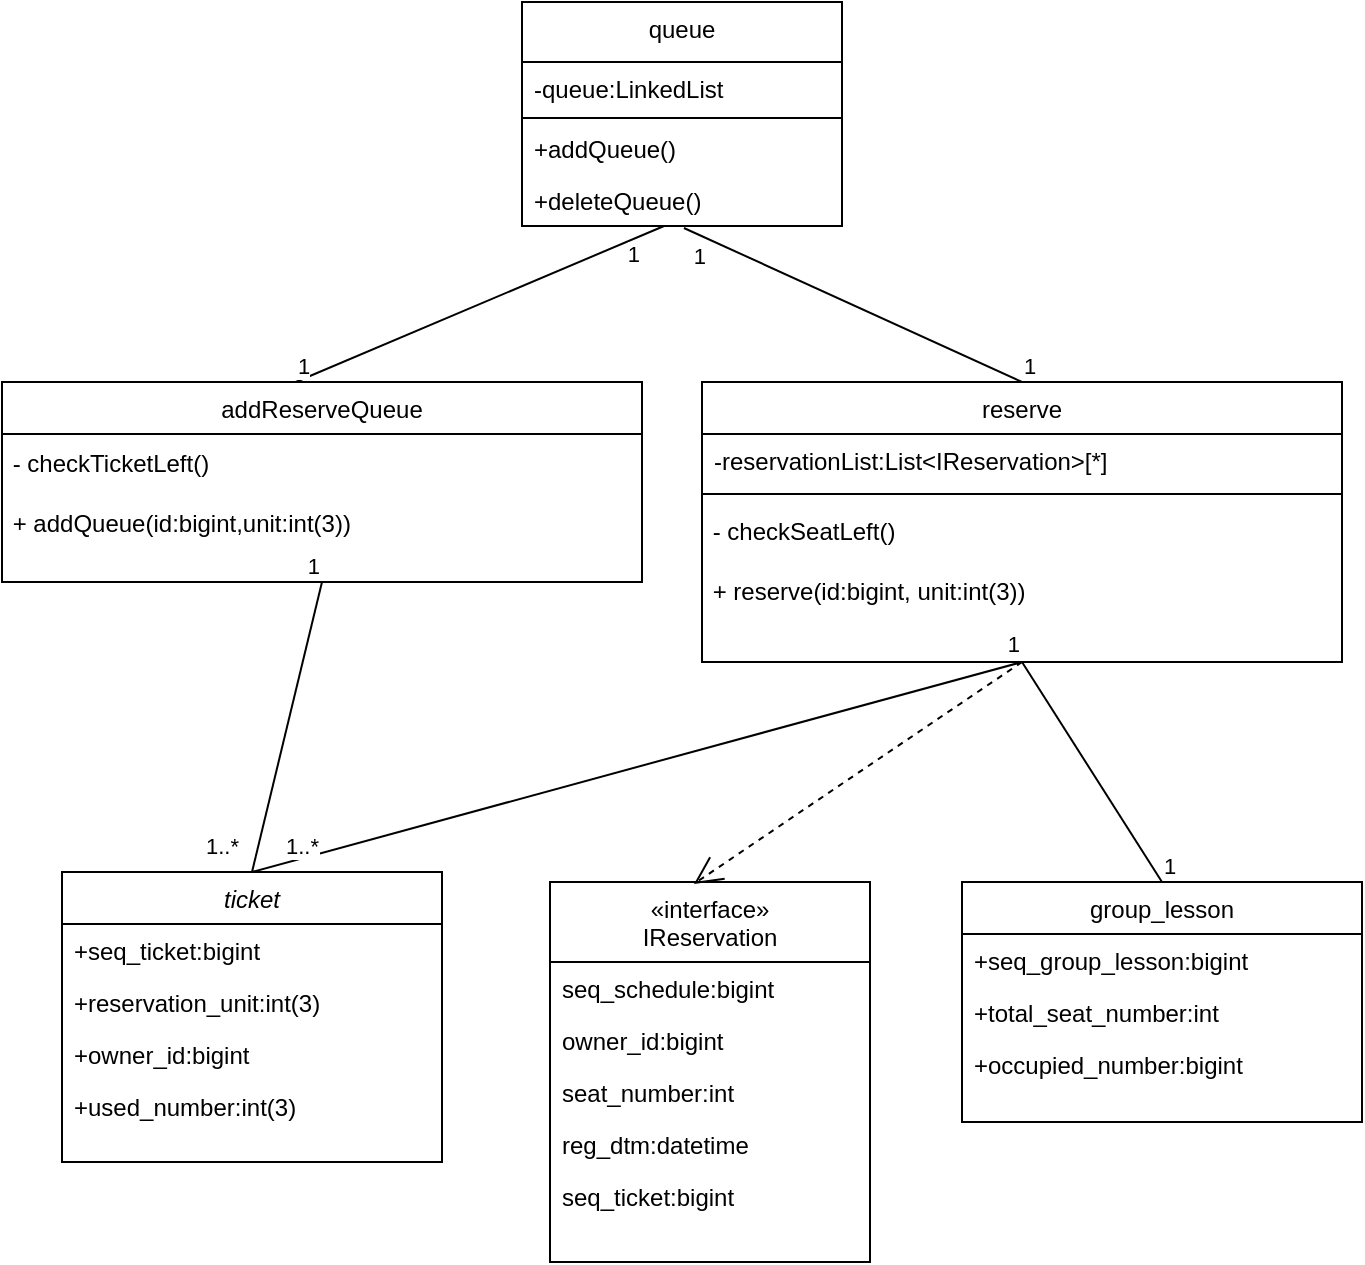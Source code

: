 <mxfile version="22.1.12" type="github">
  <diagram id="C5RBs43oDa-KdzZeNtuy" name="Page-1">
    <mxGraphModel dx="1434" dy="738" grid="1" gridSize="10" guides="1" tooltips="1" connect="1" arrows="1" fold="1" page="1" pageScale="1" pageWidth="827" pageHeight="1169" math="0" shadow="0">
      <root>
        <mxCell id="WIyWlLk6GJQsqaUBKTNV-0" />
        <mxCell id="WIyWlLk6GJQsqaUBKTNV-1" parent="WIyWlLk6GJQsqaUBKTNV-0" />
        <mxCell id="zkfFHV4jXpPFQw0GAbJ--0" value="ticket" style="swimlane;fontStyle=2;align=center;verticalAlign=top;childLayout=stackLayout;horizontal=1;startSize=26;horizontalStack=0;resizeParent=1;resizeLast=0;collapsible=1;marginBottom=0;rounded=0;shadow=0;strokeWidth=1;" parent="WIyWlLk6GJQsqaUBKTNV-1" vertex="1">
          <mxGeometry x="90" y="495" width="190" height="145" as="geometry">
            <mxRectangle x="230" y="140" width="160" height="26" as="alternateBounds" />
          </mxGeometry>
        </mxCell>
        <mxCell id="zkfFHV4jXpPFQw0GAbJ--1" value="+seq_ticket:bigint" style="text;align=left;verticalAlign=top;spacingLeft=4;spacingRight=4;overflow=hidden;rotatable=0;points=[[0,0.5],[1,0.5]];portConstraint=eastwest;" parent="zkfFHV4jXpPFQw0GAbJ--0" vertex="1">
          <mxGeometry y="26" width="190" height="26" as="geometry" />
        </mxCell>
        <mxCell id="zkfFHV4jXpPFQw0GAbJ--2" value="+reservation_unit:int(3)" style="text;align=left;verticalAlign=top;spacingLeft=4;spacingRight=4;overflow=hidden;rotatable=0;points=[[0,0.5],[1,0.5]];portConstraint=eastwest;rounded=0;shadow=0;html=0;" parent="zkfFHV4jXpPFQw0GAbJ--0" vertex="1">
          <mxGeometry y="52" width="190" height="26" as="geometry" />
        </mxCell>
        <mxCell id="zkfFHV4jXpPFQw0GAbJ--3" value="+owner_id:bigint" style="text;align=left;verticalAlign=top;spacingLeft=4;spacingRight=4;overflow=hidden;rotatable=0;points=[[0,0.5],[1,0.5]];portConstraint=eastwest;rounded=0;shadow=0;html=0;" parent="zkfFHV4jXpPFQw0GAbJ--0" vertex="1">
          <mxGeometry y="78" width="190" height="26" as="geometry" />
        </mxCell>
        <mxCell id="35xOS--_hoNMjQj_-Mev-0" value="+used_number:int(3)" style="text;align=left;verticalAlign=top;spacingLeft=4;spacingRight=4;overflow=hidden;rotatable=0;points=[[0,0.5],[1,0.5]];portConstraint=eastwest;rounded=0;shadow=0;html=0;" parent="zkfFHV4jXpPFQw0GAbJ--0" vertex="1">
          <mxGeometry y="104" width="190" height="26" as="geometry" />
        </mxCell>
        <mxCell id="zkfFHV4jXpPFQw0GAbJ--6" value="«interface»&#xa;IReservation" style="swimlane;fontStyle=0;align=center;verticalAlign=top;childLayout=stackLayout;horizontal=1;startSize=40;horizontalStack=0;resizeParent=1;resizeLast=0;collapsible=1;marginBottom=0;rounded=0;shadow=0;strokeWidth=1;" parent="WIyWlLk6GJQsqaUBKTNV-1" vertex="1">
          <mxGeometry x="334" y="500" width="160" height="190" as="geometry">
            <mxRectangle x="130" y="380" width="160" height="26" as="alternateBounds" />
          </mxGeometry>
        </mxCell>
        <mxCell id="zkfFHV4jXpPFQw0GAbJ--7" value="seq_schedule:bigint" style="text;align=left;verticalAlign=top;spacingLeft=4;spacingRight=4;overflow=hidden;rotatable=0;points=[[0,0.5],[1,0.5]];portConstraint=eastwest;" parent="zkfFHV4jXpPFQw0GAbJ--6" vertex="1">
          <mxGeometry y="40" width="160" height="26" as="geometry" />
        </mxCell>
        <mxCell id="zkfFHV4jXpPFQw0GAbJ--8" value="owner_id:bigint" style="text;align=left;verticalAlign=top;spacingLeft=4;spacingRight=4;overflow=hidden;rotatable=0;points=[[0,0.5],[1,0.5]];portConstraint=eastwest;rounded=0;shadow=0;html=0;" parent="zkfFHV4jXpPFQw0GAbJ--6" vertex="1">
          <mxGeometry y="66" width="160" height="26" as="geometry" />
        </mxCell>
        <mxCell id="zkfFHV4jXpPFQw0GAbJ--10" value="seat_number:int" style="text;align=left;verticalAlign=top;spacingLeft=4;spacingRight=4;overflow=hidden;rotatable=0;points=[[0,0.5],[1,0.5]];portConstraint=eastwest;fontStyle=0" parent="zkfFHV4jXpPFQw0GAbJ--6" vertex="1">
          <mxGeometry y="92" width="160" height="26" as="geometry" />
        </mxCell>
        <mxCell id="zkfFHV4jXpPFQw0GAbJ--11" value="reg_dtm:datetime" style="text;align=left;verticalAlign=top;spacingLeft=4;spacingRight=4;overflow=hidden;rotatable=0;points=[[0,0.5],[1,0.5]];portConstraint=eastwest;" parent="zkfFHV4jXpPFQw0GAbJ--6" vertex="1">
          <mxGeometry y="118" width="160" height="26" as="geometry" />
        </mxCell>
        <mxCell id="35xOS--_hoNMjQj_-Mev-1" value="seq_ticket:bigint" style="text;align=left;verticalAlign=top;spacingLeft=4;spacingRight=4;overflow=hidden;rotatable=0;points=[[0,0.5],[1,0.5]];portConstraint=eastwest;" parent="zkfFHV4jXpPFQw0GAbJ--6" vertex="1">
          <mxGeometry y="144" width="160" height="26" as="geometry" />
        </mxCell>
        <mxCell id="zkfFHV4jXpPFQw0GAbJ--17" value="group_lesson" style="swimlane;fontStyle=0;align=center;verticalAlign=top;childLayout=stackLayout;horizontal=1;startSize=26;horizontalStack=0;resizeParent=1;resizeLast=0;collapsible=1;marginBottom=0;rounded=0;shadow=0;strokeWidth=1;" parent="WIyWlLk6GJQsqaUBKTNV-1" vertex="1">
          <mxGeometry x="540" y="500" width="200" height="120" as="geometry">
            <mxRectangle x="550" y="140" width="160" height="26" as="alternateBounds" />
          </mxGeometry>
        </mxCell>
        <mxCell id="zkfFHV4jXpPFQw0GAbJ--18" value="+seq_group_lesson:bigint" style="text;align=left;verticalAlign=top;spacingLeft=4;spacingRight=4;overflow=hidden;rotatable=0;points=[[0,0.5],[1,0.5]];portConstraint=eastwest;" parent="zkfFHV4jXpPFQw0GAbJ--17" vertex="1">
          <mxGeometry y="26" width="200" height="26" as="geometry" />
        </mxCell>
        <mxCell id="zkfFHV4jXpPFQw0GAbJ--19" value="+total_seat_number:int&#xa;" style="text;align=left;verticalAlign=top;spacingLeft=4;spacingRight=4;overflow=hidden;rotatable=0;points=[[0,0.5],[1,0.5]];portConstraint=eastwest;rounded=0;shadow=0;html=0;" parent="zkfFHV4jXpPFQw0GAbJ--17" vertex="1">
          <mxGeometry y="52" width="200" height="26" as="geometry" />
        </mxCell>
        <mxCell id="zkfFHV4jXpPFQw0GAbJ--20" value="+occupied_number:bigint" style="text;align=left;verticalAlign=top;spacingLeft=4;spacingRight=4;overflow=hidden;rotatable=0;points=[[0,0.5],[1,0.5]];portConstraint=eastwest;rounded=0;shadow=0;html=0;" parent="zkfFHV4jXpPFQw0GAbJ--17" vertex="1">
          <mxGeometry y="78" width="200" height="26" as="geometry" />
        </mxCell>
        <mxCell id="g9q7a9_z6MZ2Fv67aviW-6" value="reserve" style="swimlane;fontStyle=0;align=center;verticalAlign=top;childLayout=stackLayout;horizontal=1;startSize=26;horizontalStack=0;resizeParent=1;resizeLast=0;collapsible=1;marginBottom=0;rounded=0;shadow=0;strokeWidth=1;" parent="WIyWlLk6GJQsqaUBKTNV-1" vertex="1">
          <mxGeometry x="410" y="250" width="320" height="140" as="geometry">
            <mxRectangle x="550" y="140" width="160" height="26" as="alternateBounds" />
          </mxGeometry>
        </mxCell>
        <mxCell id="g9q7a9_z6MZ2Fv67aviW-7" value="-reservationList:List&lt;IReservation&gt;[*]" style="text;align=left;verticalAlign=top;spacingLeft=4;spacingRight=4;overflow=hidden;rotatable=0;points=[[0,0.5],[1,0.5]];portConstraint=eastwest;" parent="g9q7a9_z6MZ2Fv67aviW-6" vertex="1">
          <mxGeometry y="26" width="320" height="26" as="geometry" />
        </mxCell>
        <mxCell id="g9q7a9_z6MZ2Fv67aviW-10" value="" style="line;strokeWidth=1;fillColor=none;align=left;verticalAlign=middle;spacingTop=-1;spacingLeft=3;spacingRight=3;rotatable=0;labelPosition=right;points=[];portConstraint=eastwest;strokeColor=inherit;" parent="g9q7a9_z6MZ2Fv67aviW-6" vertex="1">
          <mxGeometry y="52" width="320" height="8" as="geometry" />
        </mxCell>
        <mxCell id="CsE0B8YSOTu6JysAqIPm-11" value="&amp;nbsp;- checkSeatLeft()" style="text;html=1;align=left;verticalAlign=middle;resizable=0;points=[];autosize=1;strokeColor=none;fillColor=none;" vertex="1" parent="g9q7a9_z6MZ2Fv67aviW-6">
          <mxGeometry y="60" width="320" height="30" as="geometry" />
        </mxCell>
        <mxCell id="g9q7a9_z6MZ2Fv67aviW-11" value="&amp;nbsp;+ reserve(id:bigint, unit:int(3))" style="text;html=1;align=left;verticalAlign=middle;resizable=0;points=[];autosize=1;strokeColor=none;fillColor=none;" parent="g9q7a9_z6MZ2Fv67aviW-6" vertex="1">
          <mxGeometry y="90" width="320" height="30" as="geometry" />
        </mxCell>
        <mxCell id="g9q7a9_z6MZ2Fv67aviW-18" value="" style="endArrow=none;html=1;rounded=0;entryX=0.5;entryY=1;entryDx=0;entryDy=0;exitX=0.5;exitY=0;exitDx=0;exitDy=0;" parent="WIyWlLk6GJQsqaUBKTNV-1" target="g9q7a9_z6MZ2Fv67aviW-6" edge="1" source="zkfFHV4jXpPFQw0GAbJ--0">
          <mxGeometry relative="1" as="geometry">
            <mxPoint x="210" y="320" as="sourcePoint" />
            <mxPoint x="410" y="460" as="targetPoint" />
          </mxGeometry>
        </mxCell>
        <mxCell id="g9q7a9_z6MZ2Fv67aviW-19" value="1..*" style="edgeLabel;resizable=0;html=1;align=left;verticalAlign=bottom;" parent="g9q7a9_z6MZ2Fv67aviW-18" connectable="0" vertex="1">
          <mxGeometry x="-1" relative="1" as="geometry">
            <mxPoint x="15" y="-5" as="offset" />
          </mxGeometry>
        </mxCell>
        <mxCell id="g9q7a9_z6MZ2Fv67aviW-20" value="1" style="edgeLabel;resizable=0;html=1;align=right;verticalAlign=bottom;" parent="g9q7a9_z6MZ2Fv67aviW-18" connectable="0" vertex="1">
          <mxGeometry x="1" relative="1" as="geometry" />
        </mxCell>
        <mxCell id="g9q7a9_z6MZ2Fv67aviW-22" value="" style="endArrow=none;html=1;rounded=0;exitX=0.5;exitY=0;exitDx=0;exitDy=0;entryX=0.5;entryY=1;entryDx=0;entryDy=0;" parent="WIyWlLk6GJQsqaUBKTNV-1" source="zkfFHV4jXpPFQw0GAbJ--17" target="g9q7a9_z6MZ2Fv67aviW-6" edge="1">
          <mxGeometry relative="1" as="geometry">
            <mxPoint x="220" y="330" as="sourcePoint" />
            <mxPoint x="420" y="470" as="targetPoint" />
          </mxGeometry>
        </mxCell>
        <mxCell id="g9q7a9_z6MZ2Fv67aviW-23" value="1" style="edgeLabel;resizable=0;html=1;align=left;verticalAlign=bottom;" parent="g9q7a9_z6MZ2Fv67aviW-22" connectable="0" vertex="1">
          <mxGeometry x="-1" relative="1" as="geometry">
            <mxPoint x="-1" as="offset" />
          </mxGeometry>
        </mxCell>
        <mxCell id="g9q7a9_z6MZ2Fv67aviW-24" value="1" style="edgeLabel;resizable=0;html=1;align=right;verticalAlign=bottom;" parent="g9q7a9_z6MZ2Fv67aviW-22" connectable="0" vertex="1">
          <mxGeometry x="1" relative="1" as="geometry" />
        </mxCell>
        <mxCell id="g9q7a9_z6MZ2Fv67aviW-25" value="" style="endArrow=open;endSize=12;dashed=1;html=1;rounded=0;exitX=0.5;exitY=1;exitDx=0;exitDy=0;entryX=0.45;entryY=0.005;entryDx=0;entryDy=0;entryPerimeter=0;" parent="WIyWlLk6GJQsqaUBKTNV-1" target="zkfFHV4jXpPFQw0GAbJ--6" edge="1" source="g9q7a9_z6MZ2Fv67aviW-6">
          <mxGeometry width="160" relative="1" as="geometry">
            <mxPoint x="410" y="450" as="sourcePoint" />
            <mxPoint x="410" y="500" as="targetPoint" />
          </mxGeometry>
        </mxCell>
        <mxCell id="g9q7a9_z6MZ2Fv67aviW-30" value="queue" style="swimlane;fontStyle=0;align=center;verticalAlign=top;childLayout=stackLayout;horizontal=1;startSize=30;horizontalStack=0;resizeParent=1;resizeLast=0;collapsible=1;marginBottom=0;rounded=0;shadow=0;strokeWidth=1;" parent="WIyWlLk6GJQsqaUBKTNV-1" vertex="1">
          <mxGeometry x="320" y="60" width="160" height="112" as="geometry">
            <mxRectangle x="550" y="140" width="160" height="26" as="alternateBounds" />
          </mxGeometry>
        </mxCell>
        <mxCell id="g9q7a9_z6MZ2Fv67aviW-31" value="-queue:LinkedList" style="text;align=left;verticalAlign=top;spacingLeft=4;spacingRight=4;overflow=hidden;rotatable=0;points=[[0,0.5],[1,0.5]];portConstraint=eastwest;" parent="g9q7a9_z6MZ2Fv67aviW-30" vertex="1">
          <mxGeometry y="30" width="160" height="26" as="geometry" />
        </mxCell>
        <mxCell id="CsE0B8YSOTu6JysAqIPm-0" value="" style="line;strokeWidth=1;fillColor=none;align=left;verticalAlign=middle;spacingTop=-1;spacingLeft=3;spacingRight=3;rotatable=0;labelPosition=right;points=[];portConstraint=eastwest;strokeColor=inherit;" vertex="1" parent="g9q7a9_z6MZ2Fv67aviW-30">
          <mxGeometry y="56" width="160" height="4" as="geometry" />
        </mxCell>
        <mxCell id="g9q7a9_z6MZ2Fv67aviW-32" value="+addQueue()" style="text;align=left;verticalAlign=top;spacingLeft=4;spacingRight=4;overflow=hidden;rotatable=0;points=[[0,0.5],[1,0.5]];portConstraint=eastwest;rounded=0;shadow=0;html=0;" parent="g9q7a9_z6MZ2Fv67aviW-30" vertex="1">
          <mxGeometry y="60" width="160" height="26" as="geometry" />
        </mxCell>
        <mxCell id="CsE0B8YSOTu6JysAqIPm-3" value="+deleteQueue()" style="text;align=left;verticalAlign=top;spacingLeft=4;spacingRight=4;overflow=hidden;rotatable=0;points=[[0,0.5],[1,0.5]];portConstraint=eastwest;rounded=0;shadow=0;html=0;" vertex="1" parent="g9q7a9_z6MZ2Fv67aviW-30">
          <mxGeometry y="86" width="160" height="26" as="geometry" />
        </mxCell>
        <mxCell id="CsE0B8YSOTu6JysAqIPm-4" value="addReserveQueue" style="swimlane;fontStyle=0;align=center;verticalAlign=top;childLayout=stackLayout;horizontal=1;startSize=26;horizontalStack=0;resizeParent=1;resizeLast=0;collapsible=1;marginBottom=0;rounded=0;shadow=0;strokeWidth=1;" vertex="1" parent="WIyWlLk6GJQsqaUBKTNV-1">
          <mxGeometry x="60" y="250" width="320" height="100" as="geometry">
            <mxRectangle x="550" y="140" width="160" height="26" as="alternateBounds" />
          </mxGeometry>
        </mxCell>
        <mxCell id="CsE0B8YSOTu6JysAqIPm-8" value="&amp;nbsp;- checkTicketLeft()" style="text;html=1;align=left;verticalAlign=middle;resizable=0;points=[];autosize=1;strokeColor=none;fillColor=none;" vertex="1" parent="CsE0B8YSOTu6JysAqIPm-4">
          <mxGeometry y="26" width="320" height="30" as="geometry" />
        </mxCell>
        <mxCell id="CsE0B8YSOTu6JysAqIPm-9" value="&amp;nbsp;+ addQueue(id:bigint,unit:int(3))" style="text;html=1;align=left;verticalAlign=middle;resizable=0;points=[];autosize=1;strokeColor=none;fillColor=none;" vertex="1" parent="CsE0B8YSOTu6JysAqIPm-4">
          <mxGeometry y="56" width="320" height="30" as="geometry" />
        </mxCell>
        <mxCell id="CsE0B8YSOTu6JysAqIPm-14" value="" style="endArrow=none;html=1;rounded=0;entryX=0.5;entryY=1;entryDx=0;entryDy=0;exitX=0.5;exitY=0;exitDx=0;exitDy=0;" edge="1" parent="WIyWlLk6GJQsqaUBKTNV-1" source="zkfFHV4jXpPFQw0GAbJ--0" target="CsE0B8YSOTu6JysAqIPm-4">
          <mxGeometry relative="1" as="geometry">
            <mxPoint x="195" y="505" as="sourcePoint" />
            <mxPoint x="580" y="435" as="targetPoint" />
          </mxGeometry>
        </mxCell>
        <mxCell id="CsE0B8YSOTu6JysAqIPm-15" value="1..*" style="edgeLabel;resizable=0;html=1;align=left;verticalAlign=bottom;" connectable="0" vertex="1" parent="CsE0B8YSOTu6JysAqIPm-14">
          <mxGeometry x="-1" relative="1" as="geometry">
            <mxPoint x="-25" y="-5" as="offset" />
          </mxGeometry>
        </mxCell>
        <mxCell id="CsE0B8YSOTu6JysAqIPm-16" value="1" style="edgeLabel;resizable=0;html=1;align=right;verticalAlign=bottom;" connectable="0" vertex="1" parent="CsE0B8YSOTu6JysAqIPm-14">
          <mxGeometry x="1" relative="1" as="geometry" />
        </mxCell>
        <mxCell id="CsE0B8YSOTu6JysAqIPm-18" value="" style="endArrow=none;html=1;rounded=0;exitX=0.5;exitY=0;exitDx=0;exitDy=0;entryX=0.506;entryY=1.038;entryDx=0;entryDy=0;entryPerimeter=0;" edge="1" parent="WIyWlLk6GJQsqaUBKTNV-1" source="g9q7a9_z6MZ2Fv67aviW-6" target="CsE0B8YSOTu6JysAqIPm-3">
          <mxGeometry relative="1" as="geometry">
            <mxPoint x="494" y="275" as="sourcePoint" />
            <mxPoint x="424" y="200" as="targetPoint" />
          </mxGeometry>
        </mxCell>
        <mxCell id="CsE0B8YSOTu6JysAqIPm-19" value="1" style="edgeLabel;resizable=0;html=1;align=left;verticalAlign=bottom;" connectable="0" vertex="1" parent="CsE0B8YSOTu6JysAqIPm-18">
          <mxGeometry x="-1" relative="1" as="geometry">
            <mxPoint x="-1" as="offset" />
          </mxGeometry>
        </mxCell>
        <mxCell id="CsE0B8YSOTu6JysAqIPm-20" value="1" style="edgeLabel;resizable=0;html=1;align=right;verticalAlign=bottom;" connectable="0" vertex="1" parent="CsE0B8YSOTu6JysAqIPm-18">
          <mxGeometry x="1" relative="1" as="geometry">
            <mxPoint x="12" y="23" as="offset" />
          </mxGeometry>
        </mxCell>
        <mxCell id="CsE0B8YSOTu6JysAqIPm-21" value="" style="endArrow=none;html=1;rounded=0;exitX=0.459;exitY=0;exitDx=0;exitDy=0;entryX=0.444;entryY=1;entryDx=0;entryDy=0;entryPerimeter=0;exitPerimeter=0;" edge="1" parent="WIyWlLk6GJQsqaUBKTNV-1" source="CsE0B8YSOTu6JysAqIPm-4" target="CsE0B8YSOTu6JysAqIPm-3">
          <mxGeometry relative="1" as="geometry">
            <mxPoint x="549" y="260" as="sourcePoint" />
            <mxPoint x="380" y="183" as="targetPoint" />
          </mxGeometry>
        </mxCell>
        <mxCell id="CsE0B8YSOTu6JysAqIPm-22" value="1" style="edgeLabel;resizable=0;html=1;align=left;verticalAlign=bottom;" connectable="0" vertex="1" parent="CsE0B8YSOTu6JysAqIPm-21">
          <mxGeometry x="-1" relative="1" as="geometry">
            <mxPoint x="-1" as="offset" />
          </mxGeometry>
        </mxCell>
        <mxCell id="CsE0B8YSOTu6JysAqIPm-23" value="1" style="edgeLabel;resizable=0;html=1;align=right;verticalAlign=bottom;" connectable="0" vertex="1" parent="CsE0B8YSOTu6JysAqIPm-21">
          <mxGeometry x="1" relative="1" as="geometry">
            <mxPoint x="-12" y="23" as="offset" />
          </mxGeometry>
        </mxCell>
      </root>
    </mxGraphModel>
  </diagram>
</mxfile>
